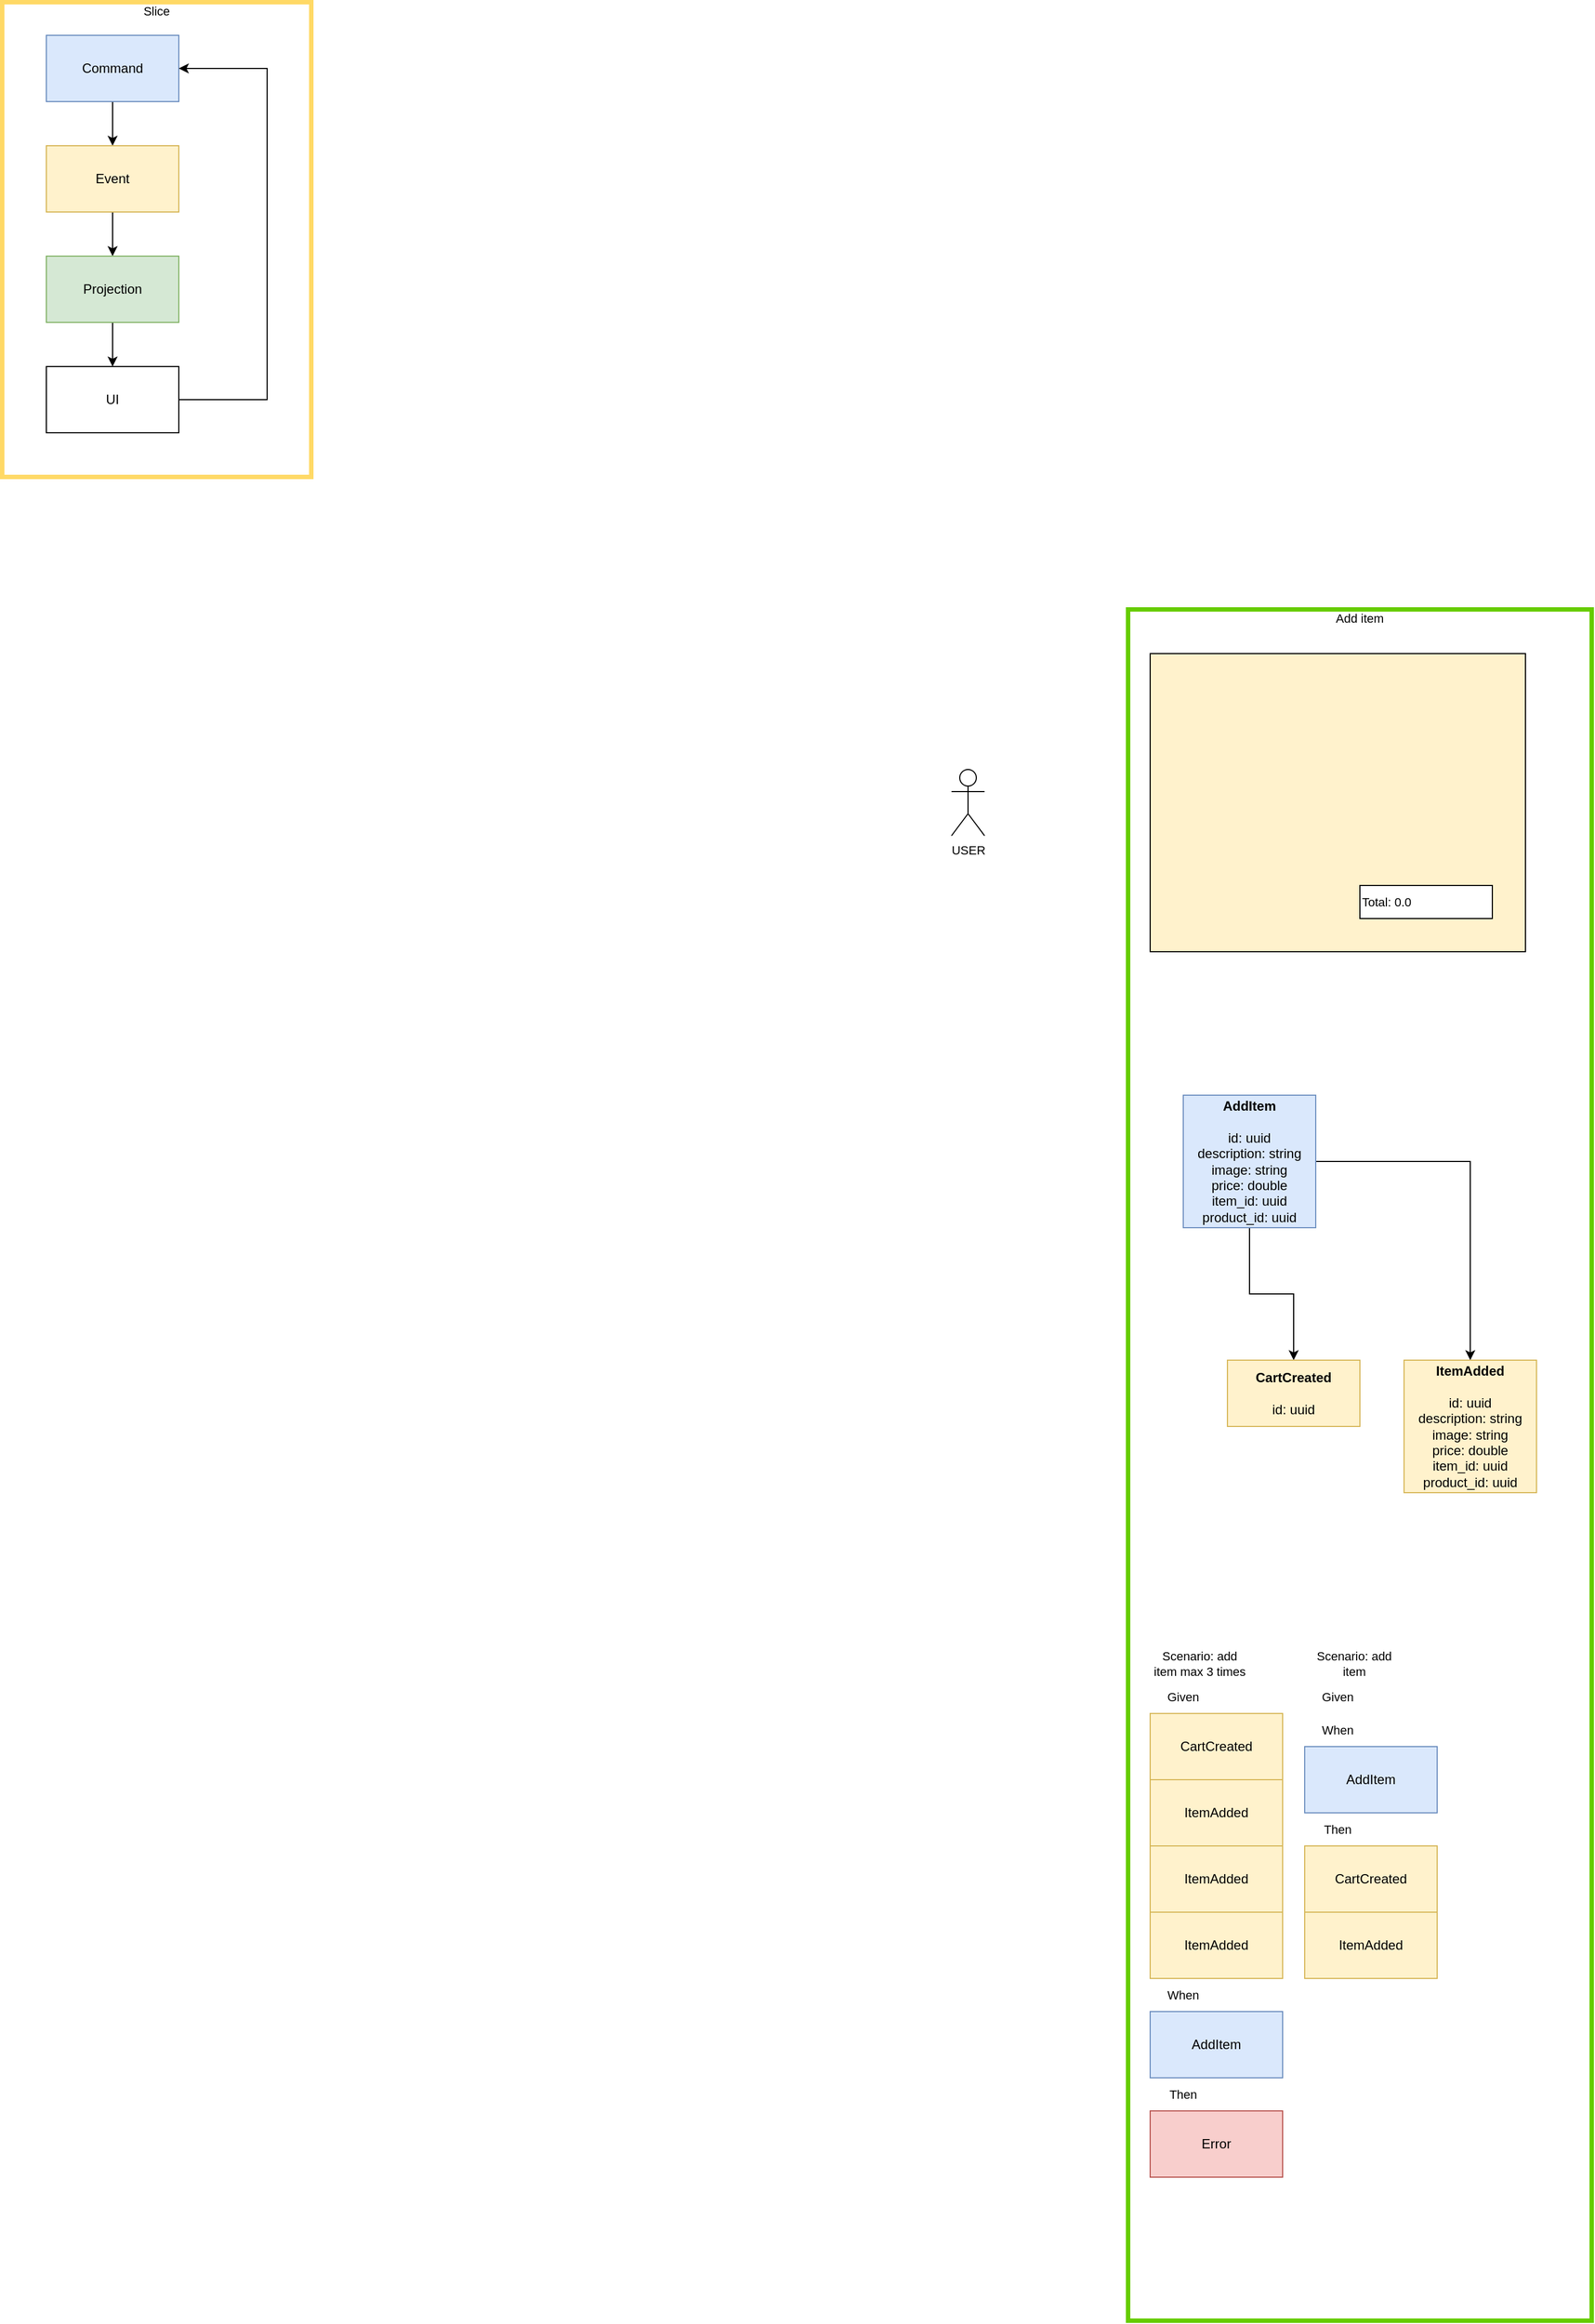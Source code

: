 <mxfile version="26.1.1">
  <diagram name="Sida-1" id="TrfKYCtM4LX_KNFkHv2a">
    <mxGraphModel dx="2931" dy="2123" grid="1" gridSize="10" guides="1" tooltips="1" connect="1" arrows="1" fold="1" page="1" pageScale="1" pageWidth="4681" pageHeight="3300" math="0" shadow="0">
      <root>
        <mxCell id="0" />
        <mxCell id="cvKRPJywNSSaQHl2xb0Q-17" value="Slices" parent="0" />
        <mxCell id="cvKRPJywNSSaQHl2xb0Q-16" value="&lt;span&gt;Slice&lt;/span&gt;" style="rounded=0;whiteSpace=wrap;html=1;fontFamily=Helvetica;fontSize=11;fontColor=default;labelBackgroundColor=none;fillColor=none;strokeWidth=4;strokeColor=#FFD966;labelPosition=center;verticalLabelPosition=top;align=center;verticalAlign=bottom;spacingTop=0;spacingBottom=-17;" vertex="1" parent="cvKRPJywNSSaQHl2xb0Q-17">
          <mxGeometry x="40" y="170" width="280" height="430" as="geometry" />
        </mxCell>
        <mxCell id="cvKRPJywNSSaQHl2xb0Q-18" value="&lt;span&gt;Add item&lt;/span&gt;" style="rounded=0;whiteSpace=wrap;html=1;fontFamily=Helvetica;fontSize=11;fontColor=default;labelBackgroundColor=none;fillColor=none;strokeWidth=4;strokeColor=#66CC00;labelPosition=center;verticalLabelPosition=top;align=center;verticalAlign=bottom;spacingTop=0;spacingBottom=-17;" vertex="1" parent="cvKRPJywNSSaQHl2xb0Q-17">
          <mxGeometry x="1060" y="720" width="420" height="1550" as="geometry" />
        </mxCell>
        <mxCell id="cvKRPJywNSSaQHl2xb0Q-24" value="GWT" parent="0" />
        <mxCell id="cvKRPJywNSSaQHl2xb0Q-23" value="&lt;span&gt;Given&lt;/span&gt;" style="text;strokeColor=none;align=center;fillColor=none;html=1;verticalAlign=middle;whiteSpace=wrap;rounded=0;fontFamily=Helvetica;fontSize=11;fontColor=default;labelBackgroundColor=none;" vertex="1" parent="cvKRPJywNSSaQHl2xb0Q-24">
          <mxGeometry x="1080" y="1690" width="60" height="30" as="geometry" />
        </mxCell>
        <mxCell id="cvKRPJywNSSaQHl2xb0Q-19" value="CartCreated" style="rounded=0;whiteSpace=wrap;html=1;fillColor=#fff2cc;strokeColor=#d6b656;" vertex="1" parent="cvKRPJywNSSaQHl2xb0Q-24">
          <mxGeometry x="1080" y="1720" width="120" height="60" as="geometry" />
        </mxCell>
        <mxCell id="cvKRPJywNSSaQHl2xb0Q-20" value="ItemAdded" style="rounded=0;whiteSpace=wrap;html=1;fillColor=#fff2cc;strokeColor=#d6b656;" vertex="1" parent="cvKRPJywNSSaQHl2xb0Q-24">
          <mxGeometry x="1080" y="1780" width="120" height="60" as="geometry" />
        </mxCell>
        <mxCell id="cvKRPJywNSSaQHl2xb0Q-21" value="ItemAdded" style="rounded=0;whiteSpace=wrap;html=1;fillColor=#fff2cc;strokeColor=#d6b656;" vertex="1" parent="cvKRPJywNSSaQHl2xb0Q-24">
          <mxGeometry x="1080" y="1840" width="120" height="60" as="geometry" />
        </mxCell>
        <mxCell id="cvKRPJywNSSaQHl2xb0Q-22" value="ItemAdded" style="rounded=0;whiteSpace=wrap;html=1;fillColor=#fff2cc;strokeColor=#d6b656;" vertex="1" parent="cvKRPJywNSSaQHl2xb0Q-24">
          <mxGeometry x="1080" y="1900" width="120" height="60" as="geometry" />
        </mxCell>
        <mxCell id="cvKRPJywNSSaQHl2xb0Q-25" value="&lt;span&gt;When&lt;/span&gt;" style="text;strokeColor=none;align=center;fillColor=none;html=1;verticalAlign=middle;whiteSpace=wrap;rounded=0;fontFamily=Helvetica;fontSize=11;fontColor=default;labelBackgroundColor=none;" vertex="1" parent="cvKRPJywNSSaQHl2xb0Q-24">
          <mxGeometry x="1080" y="1960" width="60" height="30" as="geometry" />
        </mxCell>
        <mxCell id="cvKRPJywNSSaQHl2xb0Q-26" value="&lt;span&gt;Then&lt;/span&gt;" style="text;strokeColor=none;align=center;fillColor=none;html=1;verticalAlign=middle;whiteSpace=wrap;rounded=0;fontFamily=Helvetica;fontSize=11;fontColor=default;labelBackgroundColor=none;" vertex="1" parent="cvKRPJywNSSaQHl2xb0Q-24">
          <mxGeometry x="1080" y="2050" width="60" height="30" as="geometry" />
        </mxCell>
        <mxCell id="cvKRPJywNSSaQHl2xb0Q-27" value="AddItem" style="rounded=0;whiteSpace=wrap;html=1;fillColor=#dae8fc;strokeColor=#6c8ebf;" vertex="1" parent="cvKRPJywNSSaQHl2xb0Q-24">
          <mxGeometry x="1080" y="1990" width="120" height="60" as="geometry" />
        </mxCell>
        <mxCell id="cvKRPJywNSSaQHl2xb0Q-28" value="Error" style="rounded=0;whiteSpace=wrap;html=1;fillColor=#f8cecc;strokeColor=#b85450;" vertex="1" parent="cvKRPJywNSSaQHl2xb0Q-24">
          <mxGeometry x="1080" y="2080" width="120" height="60" as="geometry" />
        </mxCell>
        <mxCell id="cvKRPJywNSSaQHl2xb0Q-29" value="&lt;span&gt;Given&lt;/span&gt;" style="text;strokeColor=none;align=center;fillColor=none;html=1;verticalAlign=middle;whiteSpace=wrap;rounded=0;fontFamily=Helvetica;fontSize=11;fontColor=default;labelBackgroundColor=none;" vertex="1" parent="cvKRPJywNSSaQHl2xb0Q-24">
          <mxGeometry x="1220" y="1690" width="60" height="30" as="geometry" />
        </mxCell>
        <mxCell id="cvKRPJywNSSaQHl2xb0Q-30" value="CartCreated" style="rounded=0;whiteSpace=wrap;html=1;fillColor=#fff2cc;strokeColor=#d6b656;" vertex="1" parent="cvKRPJywNSSaQHl2xb0Q-24">
          <mxGeometry x="1220" y="1840" width="120" height="60" as="geometry" />
        </mxCell>
        <mxCell id="cvKRPJywNSSaQHl2xb0Q-31" value="ItemAdded" style="rounded=0;whiteSpace=wrap;html=1;fillColor=#fff2cc;strokeColor=#d6b656;" vertex="1" parent="cvKRPJywNSSaQHl2xb0Q-24">
          <mxGeometry x="1220" y="1900" width="120" height="60" as="geometry" />
        </mxCell>
        <mxCell id="cvKRPJywNSSaQHl2xb0Q-34" value="&lt;span&gt;When&lt;/span&gt;" style="text;strokeColor=none;align=center;fillColor=none;html=1;verticalAlign=middle;whiteSpace=wrap;rounded=0;fontFamily=Helvetica;fontSize=11;fontColor=default;labelBackgroundColor=none;" vertex="1" parent="cvKRPJywNSSaQHl2xb0Q-24">
          <mxGeometry x="1220" y="1720" width="60" height="30" as="geometry" />
        </mxCell>
        <mxCell id="cvKRPJywNSSaQHl2xb0Q-35" value="&lt;span&gt;Then&lt;/span&gt;" style="text;strokeColor=none;align=center;fillColor=none;html=1;verticalAlign=middle;whiteSpace=wrap;rounded=0;fontFamily=Helvetica;fontSize=11;fontColor=default;labelBackgroundColor=none;" vertex="1" parent="cvKRPJywNSSaQHl2xb0Q-24">
          <mxGeometry x="1220" y="1810" width="60" height="30" as="geometry" />
        </mxCell>
        <mxCell id="cvKRPJywNSSaQHl2xb0Q-36" value="AddItem" style="rounded=0;whiteSpace=wrap;html=1;fillColor=#dae8fc;strokeColor=#6c8ebf;" vertex="1" parent="cvKRPJywNSSaQHl2xb0Q-24">
          <mxGeometry x="1220" y="1750" width="120" height="60" as="geometry" />
        </mxCell>
        <mxCell id="cvKRPJywNSSaQHl2xb0Q-38" value="Scenario: add item max 3 times" style="text;strokeColor=none;align=center;fillColor=none;html=1;verticalAlign=middle;whiteSpace=wrap;rounded=0;fontFamily=Helvetica;fontSize=11;fontColor=default;labelBackgroundColor=none;" vertex="1" parent="cvKRPJywNSSaQHl2xb0Q-24">
          <mxGeometry x="1080" y="1660" width="90" height="30" as="geometry" />
        </mxCell>
        <mxCell id="cvKRPJywNSSaQHl2xb0Q-39" value="Scenario: add item" style="text;strokeColor=none;align=center;fillColor=none;html=1;verticalAlign=middle;whiteSpace=wrap;rounded=0;fontFamily=Helvetica;fontSize=11;fontColor=default;labelBackgroundColor=none;" vertex="1" parent="cvKRPJywNSSaQHl2xb0Q-24">
          <mxGeometry x="1220" y="1660" width="90" height="30" as="geometry" />
        </mxCell>
        <mxCell id="cvKRPJywNSSaQHl2xb0Q-42" value="" style="group" vertex="1" connectable="0" parent="cvKRPJywNSSaQHl2xb0Q-24">
          <mxGeometry x="1080" y="760" width="340" height="270" as="geometry" />
        </mxCell>
        <mxCell id="cvKRPJywNSSaQHl2xb0Q-40" value="" style="rounded=0;whiteSpace=wrap;html=1;fontFamily=Helvetica;fontSize=11;fontColor=default;labelBackgroundColor=default;fillColor=#FFF2CC;" vertex="1" parent="cvKRPJywNSSaQHl2xb0Q-42">
          <mxGeometry width="340" height="270" as="geometry" />
        </mxCell>
        <mxCell id="cvKRPJywNSSaQHl2xb0Q-41" value="Total: 0.0" style="rounded=0;whiteSpace=wrap;html=1;fontFamily=Helvetica;fontSize=11;fontColor=default;labelBackgroundColor=default;align=left;" vertex="1" parent="cvKRPJywNSSaQHl2xb0Q-42">
          <mxGeometry x="190" y="210" width="120" height="30" as="geometry" />
        </mxCell>
        <mxCell id="cvKRPJywNSSaQHl2xb0Q-43" value="USER" style="shape=umlActor;verticalLabelPosition=bottom;verticalAlign=top;html=1;outlineConnect=0;fontFamily=Helvetica;fontSize=11;fontColor=default;labelBackgroundColor=default;" vertex="1" parent="cvKRPJywNSSaQHl2xb0Q-24">
          <mxGeometry x="900" y="865" width="30" height="60" as="geometry" />
        </mxCell>
        <mxCell id="1" parent="0" />
        <mxCell id="cvKRPJywNSSaQHl2xb0Q-5" style="edgeStyle=orthogonalEdgeStyle;rounded=0;orthogonalLoop=1;jettySize=auto;html=1;" edge="1" parent="1" source="cvKRPJywNSSaQHl2xb0Q-1" target="cvKRPJywNSSaQHl2xb0Q-2">
          <mxGeometry relative="1" as="geometry" />
        </mxCell>
        <mxCell id="cvKRPJywNSSaQHl2xb0Q-1" value="Command" style="rounded=0;whiteSpace=wrap;html=1;fillColor=#dae8fc;strokeColor=#6c8ebf;" vertex="1" parent="1">
          <mxGeometry x="80" y="200" width="120" height="60" as="geometry" />
        </mxCell>
        <mxCell id="cvKRPJywNSSaQHl2xb0Q-7" style="edgeStyle=orthogonalEdgeStyle;rounded=0;orthogonalLoop=1;jettySize=auto;html=1;" edge="1" parent="1" source="cvKRPJywNSSaQHl2xb0Q-2" target="cvKRPJywNSSaQHl2xb0Q-3">
          <mxGeometry relative="1" as="geometry" />
        </mxCell>
        <mxCell id="cvKRPJywNSSaQHl2xb0Q-2" value="Event" style="rounded=0;whiteSpace=wrap;html=1;fillColor=#fff2cc;strokeColor=#d6b656;" vertex="1" parent="1">
          <mxGeometry x="80" y="300" width="120" height="60" as="geometry" />
        </mxCell>
        <mxCell id="cvKRPJywNSSaQHl2xb0Q-8" style="edgeStyle=orthogonalEdgeStyle;rounded=0;orthogonalLoop=1;jettySize=auto;html=1;" edge="1" parent="1" source="cvKRPJywNSSaQHl2xb0Q-3" target="cvKRPJywNSSaQHl2xb0Q-4">
          <mxGeometry relative="1" as="geometry" />
        </mxCell>
        <mxCell id="cvKRPJywNSSaQHl2xb0Q-3" value="Projection" style="rounded=0;whiteSpace=wrap;html=1;fillColor=#d5e8d4;strokeColor=#82b366;" vertex="1" parent="1">
          <mxGeometry x="80" y="400" width="120" height="60" as="geometry" />
        </mxCell>
        <mxCell id="cvKRPJywNSSaQHl2xb0Q-9" style="edgeStyle=orthogonalEdgeStyle;rounded=0;orthogonalLoop=1;jettySize=auto;html=1;curved=0;" edge="1" parent="1" source="cvKRPJywNSSaQHl2xb0Q-4" target="cvKRPJywNSSaQHl2xb0Q-1">
          <mxGeometry relative="1" as="geometry">
            <Array as="points">
              <mxPoint x="280" y="530" />
              <mxPoint x="280" y="230" />
            </Array>
          </mxGeometry>
        </mxCell>
        <mxCell id="cvKRPJywNSSaQHl2xb0Q-4" value="UI" style="rounded=0;whiteSpace=wrap;html=1;" vertex="1" parent="1">
          <mxGeometry x="80" y="500" width="120" height="60" as="geometry" />
        </mxCell>
        <mxCell id="cvKRPJywNSSaQHl2xb0Q-14" style="edgeStyle=orthogonalEdgeStyle;shape=connector;curved=0;rounded=0;orthogonalLoop=1;jettySize=auto;html=1;strokeColor=default;align=center;verticalAlign=middle;fontFamily=Helvetica;fontSize=11;fontColor=default;labelBackgroundColor=default;endArrow=classic;" edge="1" parent="1" source="cvKRPJywNSSaQHl2xb0Q-11" target="cvKRPJywNSSaQHl2xb0Q-12">
          <mxGeometry relative="1" as="geometry" />
        </mxCell>
        <mxCell id="cvKRPJywNSSaQHl2xb0Q-15" style="edgeStyle=orthogonalEdgeStyle;shape=connector;curved=0;rounded=0;orthogonalLoop=1;jettySize=auto;html=1;strokeColor=default;align=center;verticalAlign=middle;fontFamily=Helvetica;fontSize=11;fontColor=default;labelBackgroundColor=default;endArrow=classic;" edge="1" parent="1" source="cvKRPJywNSSaQHl2xb0Q-11" target="cvKRPJywNSSaQHl2xb0Q-13">
          <mxGeometry relative="1" as="geometry" />
        </mxCell>
        <mxCell id="cvKRPJywNSSaQHl2xb0Q-11" value="&lt;b&gt;AddItem&lt;/b&gt;&lt;div&gt;&lt;br&gt;&lt;/div&gt;&lt;div&gt;id: uuid&lt;/div&gt;&lt;div&gt;description: string&lt;/div&gt;&lt;div&gt;image: string&lt;/div&gt;&lt;div&gt;price: double&lt;/div&gt;&lt;div&gt;item_id: uuid&lt;/div&gt;&lt;div&gt;product_id: uuid&lt;/div&gt;" style="rounded=0;whiteSpace=wrap;html=1;fillColor=#dae8fc;strokeColor=#6c8ebf;" vertex="1" parent="1">
          <mxGeometry x="1110" y="1160" width="120" height="120" as="geometry" />
        </mxCell>
        <mxCell id="cvKRPJywNSSaQHl2xb0Q-12" value="&lt;b&gt;CartCreated&lt;/b&gt;&lt;div&gt;&lt;b&gt;&lt;br&gt;&lt;/b&gt;&lt;/div&gt;&lt;div&gt;id: uuid&lt;/div&gt;" style="rounded=0;whiteSpace=wrap;html=1;fillColor=#fff2cc;strokeColor=#d6b656;" vertex="1" parent="1">
          <mxGeometry x="1150" y="1400" width="120" height="60" as="geometry" />
        </mxCell>
        <mxCell id="cvKRPJywNSSaQHl2xb0Q-13" value="&lt;b&gt;ItemAdded&lt;/b&gt;&lt;div&gt;&lt;b&gt;&lt;br&gt;&lt;/b&gt;&lt;/div&gt;&lt;div&gt;id: uuid&lt;/div&gt;&lt;div&gt;description: string&lt;/div&gt;&lt;div&gt;image: string&lt;/div&gt;&lt;div&gt;price: double&lt;/div&gt;&lt;div&gt;item_id: uuid&lt;/div&gt;&lt;div&gt;product_id: uuid&lt;/div&gt;" style="rounded=0;whiteSpace=wrap;html=1;fillColor=#fff2cc;strokeColor=#d6b656;" vertex="1" parent="1">
          <mxGeometry x="1310" y="1400" width="120" height="120" as="geometry" />
        </mxCell>
      </root>
    </mxGraphModel>
  </diagram>
</mxfile>
